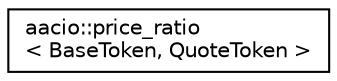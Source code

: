 digraph "Graphical Class Hierarchy"
{
  edge [fontname="Helvetica",fontsize="10",labelfontname="Helvetica",labelfontsize="10"];
  node [fontname="Helvetica",fontsize="10",shape=record];
  rankdir="LR";
  Node0 [label="aacio::price_ratio\l\< BaseToken, QuoteToken \>",height=0.2,width=0.4,color="black", fillcolor="white", style="filled",URL="$structaacio_1_1price__ratio.html"];
}
